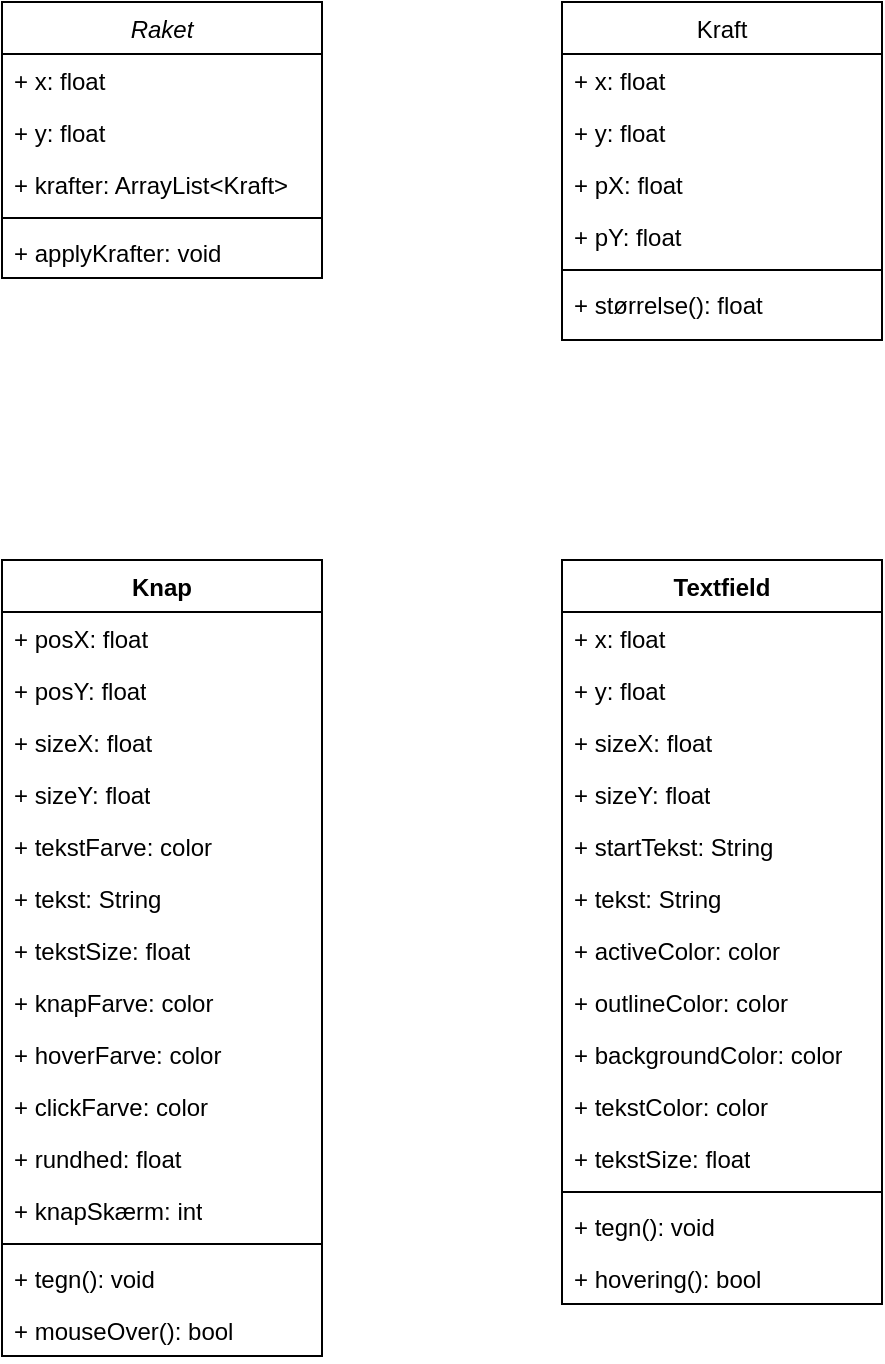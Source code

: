<mxfile version="26.2.3">
  <diagram id="C5RBs43oDa-KdzZeNtuy" name="Page-1">
    <mxGraphModel dx="788" dy="417" grid="1" gridSize="10" guides="1" tooltips="1" connect="1" arrows="1" fold="1" page="1" pageScale="1" pageWidth="827" pageHeight="1169" math="0" shadow="0">
      <root>
        <mxCell id="WIyWlLk6GJQsqaUBKTNV-0" />
        <mxCell id="WIyWlLk6GJQsqaUBKTNV-1" parent="WIyWlLk6GJQsqaUBKTNV-0" />
        <mxCell id="zkfFHV4jXpPFQw0GAbJ--0" value="Raket" style="swimlane;fontStyle=2;align=center;verticalAlign=top;childLayout=stackLayout;horizontal=1;startSize=26;horizontalStack=0;resizeParent=1;resizeLast=0;collapsible=1;marginBottom=0;rounded=0;shadow=0;strokeWidth=1;" parent="WIyWlLk6GJQsqaUBKTNV-1" vertex="1">
          <mxGeometry x="200" y="81" width="160" height="138" as="geometry">
            <mxRectangle x="230" y="140" width="160" height="26" as="alternateBounds" />
          </mxGeometry>
        </mxCell>
        <mxCell id="zkfFHV4jXpPFQw0GAbJ--1" value="+ x: float" style="text;align=left;verticalAlign=top;spacingLeft=4;spacingRight=4;overflow=hidden;rotatable=0;points=[[0,0.5],[1,0.5]];portConstraint=eastwest;" parent="zkfFHV4jXpPFQw0GAbJ--0" vertex="1">
          <mxGeometry y="26" width="160" height="26" as="geometry" />
        </mxCell>
        <mxCell id="zkfFHV4jXpPFQw0GAbJ--2" value="+ y: float" style="text;align=left;verticalAlign=top;spacingLeft=4;spacingRight=4;overflow=hidden;rotatable=0;points=[[0,0.5],[1,0.5]];portConstraint=eastwest;rounded=0;shadow=0;html=0;" parent="zkfFHV4jXpPFQw0GAbJ--0" vertex="1">
          <mxGeometry y="52" width="160" height="26" as="geometry" />
        </mxCell>
        <mxCell id="zkfFHV4jXpPFQw0GAbJ--3" value="+ krafter: ArrayList&lt;Kraft&gt;" style="text;align=left;verticalAlign=top;spacingLeft=4;spacingRight=4;overflow=hidden;rotatable=0;points=[[0,0.5],[1,0.5]];portConstraint=eastwest;rounded=0;shadow=0;html=0;" parent="zkfFHV4jXpPFQw0GAbJ--0" vertex="1">
          <mxGeometry y="78" width="160" height="26" as="geometry" />
        </mxCell>
        <mxCell id="zkfFHV4jXpPFQw0GAbJ--4" value="" style="line;html=1;strokeWidth=1;align=left;verticalAlign=middle;spacingTop=-1;spacingLeft=3;spacingRight=3;rotatable=0;labelPosition=right;points=[];portConstraint=eastwest;" parent="zkfFHV4jXpPFQw0GAbJ--0" vertex="1">
          <mxGeometry y="104" width="160" height="8" as="geometry" />
        </mxCell>
        <mxCell id="zkfFHV4jXpPFQw0GAbJ--5" value="+ applyKrafter: void" style="text;align=left;verticalAlign=top;spacingLeft=4;spacingRight=4;overflow=hidden;rotatable=0;points=[[0,0.5],[1,0.5]];portConstraint=eastwest;" parent="zkfFHV4jXpPFQw0GAbJ--0" vertex="1">
          <mxGeometry y="112" width="160" height="26" as="geometry" />
        </mxCell>
        <mxCell id="zkfFHV4jXpPFQw0GAbJ--17" value="Kraft" style="swimlane;fontStyle=0;align=center;verticalAlign=top;childLayout=stackLayout;horizontal=1;startSize=26;horizontalStack=0;resizeParent=1;resizeLast=0;collapsible=1;marginBottom=0;rounded=0;shadow=0;strokeWidth=1;" parent="WIyWlLk6GJQsqaUBKTNV-1" vertex="1">
          <mxGeometry x="480" y="81" width="160" height="169" as="geometry">
            <mxRectangle x="550" y="140" width="160" height="26" as="alternateBounds" />
          </mxGeometry>
        </mxCell>
        <mxCell id="zkfFHV4jXpPFQw0GAbJ--18" value="+ x: float" style="text;align=left;verticalAlign=top;spacingLeft=4;spacingRight=4;overflow=hidden;rotatable=0;points=[[0,0.5],[1,0.5]];portConstraint=eastwest;" parent="zkfFHV4jXpPFQw0GAbJ--17" vertex="1">
          <mxGeometry y="26" width="160" height="26" as="geometry" />
        </mxCell>
        <mxCell id="zkfFHV4jXpPFQw0GAbJ--19" value="+ y: float" style="text;align=left;verticalAlign=top;spacingLeft=4;spacingRight=4;overflow=hidden;rotatable=0;points=[[0,0.5],[1,0.5]];portConstraint=eastwest;rounded=0;shadow=0;html=0;" parent="zkfFHV4jXpPFQw0GAbJ--17" vertex="1">
          <mxGeometry y="52" width="160" height="26" as="geometry" />
        </mxCell>
        <mxCell id="zkfFHV4jXpPFQw0GAbJ--20" value="+ pX: float" style="text;align=left;verticalAlign=top;spacingLeft=4;spacingRight=4;overflow=hidden;rotatable=0;points=[[0,0.5],[1,0.5]];portConstraint=eastwest;rounded=0;shadow=0;html=0;" parent="zkfFHV4jXpPFQw0GAbJ--17" vertex="1">
          <mxGeometry y="78" width="160" height="26" as="geometry" />
        </mxCell>
        <mxCell id="zkfFHV4jXpPFQw0GAbJ--21" value="+ pY: float" style="text;align=left;verticalAlign=top;spacingLeft=4;spacingRight=4;overflow=hidden;rotatable=0;points=[[0,0.5],[1,0.5]];portConstraint=eastwest;rounded=0;shadow=0;html=0;" parent="zkfFHV4jXpPFQw0GAbJ--17" vertex="1">
          <mxGeometry y="104" width="160" height="26" as="geometry" />
        </mxCell>
        <mxCell id="zkfFHV4jXpPFQw0GAbJ--23" value="" style="line;html=1;strokeWidth=1;align=left;verticalAlign=middle;spacingTop=-1;spacingLeft=3;spacingRight=3;rotatable=0;labelPosition=right;points=[];portConstraint=eastwest;" parent="zkfFHV4jXpPFQw0GAbJ--17" vertex="1">
          <mxGeometry y="130" width="160" height="8" as="geometry" />
        </mxCell>
        <mxCell id="zkfFHV4jXpPFQw0GAbJ--24" value="+ størrelse(): float" style="text;align=left;verticalAlign=top;spacingLeft=4;spacingRight=4;overflow=hidden;rotatable=0;points=[[0,0.5],[1,0.5]];portConstraint=eastwest;" parent="zkfFHV4jXpPFQw0GAbJ--17" vertex="1">
          <mxGeometry y="138" width="160" height="22" as="geometry" />
        </mxCell>
        <mxCell id="ATtJnxcB4aPfNDrshnxO-0" value="Knap" style="swimlane;fontStyle=1;align=center;verticalAlign=top;childLayout=stackLayout;horizontal=1;startSize=26;horizontalStack=0;resizeParent=1;resizeParentMax=0;resizeLast=0;collapsible=1;marginBottom=0;whiteSpace=wrap;html=1;" parent="WIyWlLk6GJQsqaUBKTNV-1" vertex="1">
          <mxGeometry x="200" y="360" width="160" height="398" as="geometry" />
        </mxCell>
        <mxCell id="ATtJnxcB4aPfNDrshnxO-14" value="+ posX: float" style="text;strokeColor=none;fillColor=none;align=left;verticalAlign=top;spacingLeft=4;spacingRight=4;overflow=hidden;rotatable=0;points=[[0,0.5],[1,0.5]];portConstraint=eastwest;whiteSpace=wrap;html=1;" parent="ATtJnxcB4aPfNDrshnxO-0" vertex="1">
          <mxGeometry y="26" width="160" height="26" as="geometry" />
        </mxCell>
        <mxCell id="ATtJnxcB4aPfNDrshnxO-13" value="+ posY: float" style="text;strokeColor=none;fillColor=none;align=left;verticalAlign=top;spacingLeft=4;spacingRight=4;overflow=hidden;rotatable=0;points=[[0,0.5],[1,0.5]];portConstraint=eastwest;whiteSpace=wrap;html=1;" parent="ATtJnxcB4aPfNDrshnxO-0" vertex="1">
          <mxGeometry y="52" width="160" height="26" as="geometry" />
        </mxCell>
        <mxCell id="ATtJnxcB4aPfNDrshnxO-12" value="+ sizeX: float" style="text;strokeColor=none;fillColor=none;align=left;verticalAlign=top;spacingLeft=4;spacingRight=4;overflow=hidden;rotatable=0;points=[[0,0.5],[1,0.5]];portConstraint=eastwest;whiteSpace=wrap;html=1;" parent="ATtJnxcB4aPfNDrshnxO-0" vertex="1">
          <mxGeometry y="78" width="160" height="26" as="geometry" />
        </mxCell>
        <mxCell id="ATtJnxcB4aPfNDrshnxO-11" value="+ sizeY: float" style="text;strokeColor=none;fillColor=none;align=left;verticalAlign=top;spacingLeft=4;spacingRight=4;overflow=hidden;rotatable=0;points=[[0,0.5],[1,0.5]];portConstraint=eastwest;whiteSpace=wrap;html=1;" parent="ATtJnxcB4aPfNDrshnxO-0" vertex="1">
          <mxGeometry y="104" width="160" height="26" as="geometry" />
        </mxCell>
        <mxCell id="ATtJnxcB4aPfNDrshnxO-15" value="+ tekstFarve: color" style="text;strokeColor=none;fillColor=none;align=left;verticalAlign=top;spacingLeft=4;spacingRight=4;overflow=hidden;rotatable=0;points=[[0,0.5],[1,0.5]];portConstraint=eastwest;whiteSpace=wrap;html=1;" parent="ATtJnxcB4aPfNDrshnxO-0" vertex="1">
          <mxGeometry y="130" width="160" height="26" as="geometry" />
        </mxCell>
        <mxCell id="ATtJnxcB4aPfNDrshnxO-9" value="+ tekst: String" style="text;strokeColor=none;fillColor=none;align=left;verticalAlign=top;spacingLeft=4;spacingRight=4;overflow=hidden;rotatable=0;points=[[0,0.5],[1,0.5]];portConstraint=eastwest;whiteSpace=wrap;html=1;" parent="ATtJnxcB4aPfNDrshnxO-0" vertex="1">
          <mxGeometry y="156" width="160" height="26" as="geometry" />
        </mxCell>
        <mxCell id="ATtJnxcB4aPfNDrshnxO-10" value="+ tekstSize: float" style="text;strokeColor=none;fillColor=none;align=left;verticalAlign=top;spacingLeft=4;spacingRight=4;overflow=hidden;rotatable=0;points=[[0,0.5],[1,0.5]];portConstraint=eastwest;whiteSpace=wrap;html=1;" parent="ATtJnxcB4aPfNDrshnxO-0" vertex="1">
          <mxGeometry y="182" width="160" height="26" as="geometry" />
        </mxCell>
        <mxCell id="ATtJnxcB4aPfNDrshnxO-16" value="+ knapFarve: color" style="text;strokeColor=none;fillColor=none;align=left;verticalAlign=top;spacingLeft=4;spacingRight=4;overflow=hidden;rotatable=0;points=[[0,0.5],[1,0.5]];portConstraint=eastwest;whiteSpace=wrap;html=1;" parent="ATtJnxcB4aPfNDrshnxO-0" vertex="1">
          <mxGeometry y="208" width="160" height="26" as="geometry" />
        </mxCell>
        <mxCell id="ATtJnxcB4aPfNDrshnxO-17" value="+ hoverFarve: color" style="text;strokeColor=none;fillColor=none;align=left;verticalAlign=top;spacingLeft=4;spacingRight=4;overflow=hidden;rotatable=0;points=[[0,0.5],[1,0.5]];portConstraint=eastwest;whiteSpace=wrap;html=1;" parent="ATtJnxcB4aPfNDrshnxO-0" vertex="1">
          <mxGeometry y="234" width="160" height="26" as="geometry" />
        </mxCell>
        <mxCell id="ATtJnxcB4aPfNDrshnxO-18" value="+ clickFarve: color" style="text;strokeColor=none;fillColor=none;align=left;verticalAlign=top;spacingLeft=4;spacingRight=4;overflow=hidden;rotatable=0;points=[[0,0.5],[1,0.5]];portConstraint=eastwest;whiteSpace=wrap;html=1;" parent="ATtJnxcB4aPfNDrshnxO-0" vertex="1">
          <mxGeometry y="260" width="160" height="26" as="geometry" />
        </mxCell>
        <mxCell id="gaxvZC2SV2q-ZDCUTOgF-2" value="+ rundhed: float" style="text;strokeColor=none;fillColor=none;align=left;verticalAlign=top;spacingLeft=4;spacingRight=4;overflow=hidden;rotatable=0;points=[[0,0.5],[1,0.5]];portConstraint=eastwest;whiteSpace=wrap;html=1;" vertex="1" parent="ATtJnxcB4aPfNDrshnxO-0">
          <mxGeometry y="286" width="160" height="26" as="geometry" />
        </mxCell>
        <mxCell id="gaxvZC2SV2q-ZDCUTOgF-3" value="+ knapSkærm: int" style="text;strokeColor=none;fillColor=none;align=left;verticalAlign=top;spacingLeft=4;spacingRight=4;overflow=hidden;rotatable=0;points=[[0,0.5],[1,0.5]];portConstraint=eastwest;whiteSpace=wrap;html=1;" vertex="1" parent="ATtJnxcB4aPfNDrshnxO-0">
          <mxGeometry y="312" width="160" height="26" as="geometry" />
        </mxCell>
        <mxCell id="ATtJnxcB4aPfNDrshnxO-2" value="" style="line;strokeWidth=1;fillColor=none;align=left;verticalAlign=middle;spacingTop=-1;spacingLeft=3;spacingRight=3;rotatable=0;labelPosition=right;points=[];portConstraint=eastwest;strokeColor=inherit;" parent="ATtJnxcB4aPfNDrshnxO-0" vertex="1">
          <mxGeometry y="338" width="160" height="8" as="geometry" />
        </mxCell>
        <mxCell id="ATtJnxcB4aPfNDrshnxO-21" value="+ tegn(): void" style="text;strokeColor=none;fillColor=none;align=left;verticalAlign=top;spacingLeft=4;spacingRight=4;overflow=hidden;rotatable=0;points=[[0,0.5],[1,0.5]];portConstraint=eastwest;whiteSpace=wrap;html=1;" parent="ATtJnxcB4aPfNDrshnxO-0" vertex="1">
          <mxGeometry y="346" width="160" height="26" as="geometry" />
        </mxCell>
        <mxCell id="ATtJnxcB4aPfNDrshnxO-22" value="+ mouseOver(): bool" style="text;strokeColor=none;fillColor=none;align=left;verticalAlign=top;spacingLeft=4;spacingRight=4;overflow=hidden;rotatable=0;points=[[0,0.5],[1,0.5]];portConstraint=eastwest;whiteSpace=wrap;html=1;" parent="ATtJnxcB4aPfNDrshnxO-0" vertex="1">
          <mxGeometry y="372" width="160" height="26" as="geometry" />
        </mxCell>
        <mxCell id="ATtJnxcB4aPfNDrshnxO-4" value="Textfield" style="swimlane;fontStyle=1;align=center;verticalAlign=top;childLayout=stackLayout;horizontal=1;startSize=26;horizontalStack=0;resizeParent=1;resizeParentMax=0;resizeLast=0;collapsible=1;marginBottom=0;whiteSpace=wrap;html=1;" parent="WIyWlLk6GJQsqaUBKTNV-1" vertex="1">
          <mxGeometry x="480" y="360" width="160" height="372" as="geometry" />
        </mxCell>
        <mxCell id="ATtJnxcB4aPfNDrshnxO-5" value="+ x: float" style="text;strokeColor=none;fillColor=none;align=left;verticalAlign=top;spacingLeft=4;spacingRight=4;overflow=hidden;rotatable=0;points=[[0,0.5],[1,0.5]];portConstraint=eastwest;whiteSpace=wrap;html=1;" parent="ATtJnxcB4aPfNDrshnxO-4" vertex="1">
          <mxGeometry y="26" width="160" height="26" as="geometry" />
        </mxCell>
        <mxCell id="ATtJnxcB4aPfNDrshnxO-24" value="+ y: float" style="text;strokeColor=none;fillColor=none;align=left;verticalAlign=top;spacingLeft=4;spacingRight=4;overflow=hidden;rotatable=0;points=[[0,0.5],[1,0.5]];portConstraint=eastwest;whiteSpace=wrap;html=1;" parent="ATtJnxcB4aPfNDrshnxO-4" vertex="1">
          <mxGeometry y="52" width="160" height="26" as="geometry" />
        </mxCell>
        <mxCell id="ATtJnxcB4aPfNDrshnxO-25" value="+ sizeX: float" style="text;strokeColor=none;fillColor=none;align=left;verticalAlign=top;spacingLeft=4;spacingRight=4;overflow=hidden;rotatable=0;points=[[0,0.5],[1,0.5]];portConstraint=eastwest;whiteSpace=wrap;html=1;" parent="ATtJnxcB4aPfNDrshnxO-4" vertex="1">
          <mxGeometry y="78" width="160" height="26" as="geometry" />
        </mxCell>
        <mxCell id="ATtJnxcB4aPfNDrshnxO-26" value="+ sizeY: float" style="text;strokeColor=none;fillColor=none;align=left;verticalAlign=top;spacingLeft=4;spacingRight=4;overflow=hidden;rotatable=0;points=[[0,0.5],[1,0.5]];portConstraint=eastwest;whiteSpace=wrap;html=1;" parent="ATtJnxcB4aPfNDrshnxO-4" vertex="1">
          <mxGeometry y="104" width="160" height="26" as="geometry" />
        </mxCell>
        <mxCell id="ATtJnxcB4aPfNDrshnxO-27" value="+ startTekst: String" style="text;strokeColor=none;fillColor=none;align=left;verticalAlign=top;spacingLeft=4;spacingRight=4;overflow=hidden;rotatable=0;points=[[0,0.5],[1,0.5]];portConstraint=eastwest;whiteSpace=wrap;html=1;" parent="ATtJnxcB4aPfNDrshnxO-4" vertex="1">
          <mxGeometry y="130" width="160" height="26" as="geometry" />
        </mxCell>
        <mxCell id="ATtJnxcB4aPfNDrshnxO-28" value="+ tekst: String" style="text;strokeColor=none;fillColor=none;align=left;verticalAlign=top;spacingLeft=4;spacingRight=4;overflow=hidden;rotatable=0;points=[[0,0.5],[1,0.5]];portConstraint=eastwest;whiteSpace=wrap;html=1;" parent="ATtJnxcB4aPfNDrshnxO-4" vertex="1">
          <mxGeometry y="156" width="160" height="26" as="geometry" />
        </mxCell>
        <mxCell id="ATtJnxcB4aPfNDrshnxO-29" value="+ activeColor: color" style="text;strokeColor=none;fillColor=none;align=left;verticalAlign=top;spacingLeft=4;spacingRight=4;overflow=hidden;rotatable=0;points=[[0,0.5],[1,0.5]];portConstraint=eastwest;whiteSpace=wrap;html=1;" parent="ATtJnxcB4aPfNDrshnxO-4" vertex="1">
          <mxGeometry y="182" width="160" height="26" as="geometry" />
        </mxCell>
        <mxCell id="ATtJnxcB4aPfNDrshnxO-30" value="+ outlineColor: color" style="text;strokeColor=none;fillColor=none;align=left;verticalAlign=top;spacingLeft=4;spacingRight=4;overflow=hidden;rotatable=0;points=[[0,0.5],[1,0.5]];portConstraint=eastwest;whiteSpace=wrap;html=1;" parent="ATtJnxcB4aPfNDrshnxO-4" vertex="1">
          <mxGeometry y="208" width="160" height="26" as="geometry" />
        </mxCell>
        <mxCell id="ATtJnxcB4aPfNDrshnxO-31" value="+ backgroundColor: color" style="text;strokeColor=none;fillColor=none;align=left;verticalAlign=top;spacingLeft=4;spacingRight=4;overflow=hidden;rotatable=0;points=[[0,0.5],[1,0.5]];portConstraint=eastwest;whiteSpace=wrap;html=1;" parent="ATtJnxcB4aPfNDrshnxO-4" vertex="1">
          <mxGeometry y="234" width="160" height="26" as="geometry" />
        </mxCell>
        <mxCell id="ATtJnxcB4aPfNDrshnxO-32" value="+ tekstColor: color" style="text;strokeColor=none;fillColor=none;align=left;verticalAlign=top;spacingLeft=4;spacingRight=4;overflow=hidden;rotatable=0;points=[[0,0.5],[1,0.5]];portConstraint=eastwest;whiteSpace=wrap;html=1;" parent="ATtJnxcB4aPfNDrshnxO-4" vertex="1">
          <mxGeometry y="260" width="160" height="26" as="geometry" />
        </mxCell>
        <mxCell id="ATtJnxcB4aPfNDrshnxO-33" value="+ tekstSize: float" style="text;strokeColor=none;fillColor=none;align=left;verticalAlign=top;spacingLeft=4;spacingRight=4;overflow=hidden;rotatable=0;points=[[0,0.5],[1,0.5]];portConstraint=eastwest;whiteSpace=wrap;html=1;" parent="ATtJnxcB4aPfNDrshnxO-4" vertex="1">
          <mxGeometry y="286" width="160" height="26" as="geometry" />
        </mxCell>
        <mxCell id="ATtJnxcB4aPfNDrshnxO-6" value="" style="line;strokeWidth=1;fillColor=none;align=left;verticalAlign=middle;spacingTop=-1;spacingLeft=3;spacingRight=3;rotatable=0;labelPosition=right;points=[];portConstraint=eastwest;strokeColor=inherit;" parent="ATtJnxcB4aPfNDrshnxO-4" vertex="1">
          <mxGeometry y="312" width="160" height="8" as="geometry" />
        </mxCell>
        <mxCell id="ATtJnxcB4aPfNDrshnxO-34" value="+ tegn(): void" style="text;strokeColor=none;fillColor=none;align=left;verticalAlign=top;spacingLeft=4;spacingRight=4;overflow=hidden;rotatable=0;points=[[0,0.5],[1,0.5]];portConstraint=eastwest;whiteSpace=wrap;html=1;" parent="ATtJnxcB4aPfNDrshnxO-4" vertex="1">
          <mxGeometry y="320" width="160" height="26" as="geometry" />
        </mxCell>
        <mxCell id="ATtJnxcB4aPfNDrshnxO-35" value="+ hovering(): bool" style="text;strokeColor=none;fillColor=none;align=left;verticalAlign=top;spacingLeft=4;spacingRight=4;overflow=hidden;rotatable=0;points=[[0,0.5],[1,0.5]];portConstraint=eastwest;whiteSpace=wrap;html=1;" parent="ATtJnxcB4aPfNDrshnxO-4" vertex="1">
          <mxGeometry y="346" width="160" height="26" as="geometry" />
        </mxCell>
      </root>
    </mxGraphModel>
  </diagram>
</mxfile>
